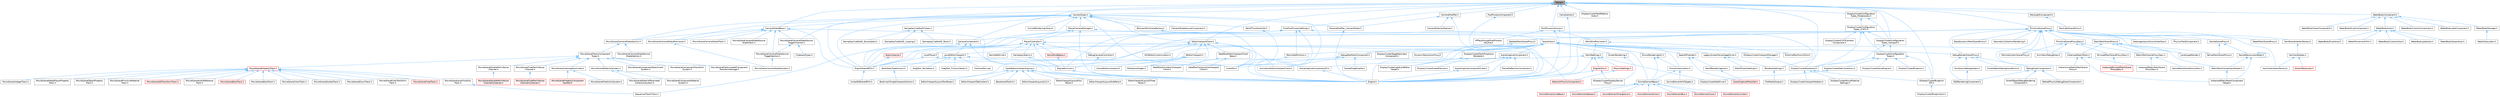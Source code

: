 digraph "Scene.h"
{
 // INTERACTIVE_SVG=YES
 // LATEX_PDF_SIZE
  bgcolor="transparent";
  edge [fontname=Helvetica,fontsize=10,labelfontname=Helvetica,labelfontsize=10];
  node [fontname=Helvetica,fontsize=10,shape=box,height=0.2,width=0.4];
  Node1 [id="Node000001",label="Scene.h",height=0.2,width=0.4,color="gray40", fillcolor="grey60", style="filled", fontcolor="black",tooltip=" "];
  Node1 -> Node2 [id="edge1_Node000001_Node000002",dir="back",color="steelblue1",style="solid",tooltip=" "];
  Node2 [id="Node000002",label="CameraActor.h",height=0.2,width=0.4,color="grey40", fillcolor="white", style="filled",URL="$d4/df4/CameraActor_8h.html",tooltip=" "];
  Node2 -> Node3 [id="edge2_Node000002_Node000003",dir="back",color="steelblue1",style="solid",tooltip=" "];
  Node3 [id="Node000003",label="Engine.h",height=0.2,width=0.4,color="grey40", fillcolor="white", style="filled",URL="$d1/d34/Public_2Engine_8h.html",tooltip=" "];
  Node1 -> Node4 [id="edge3_Node000001_Node000004",dir="back",color="steelblue1",style="solid",tooltip=" "];
  Node4 [id="Node000004",label="CameraComponent.h",height=0.2,width=0.4,color="grey40", fillcolor="white", style="filled",URL="$dc/d7b/CameraComponent_8h.html",tooltip=" "];
  Node4 -> Node5 [id="edge4_Node000004_Node000005",dir="back",color="steelblue1",style="solid",tooltip=" "];
  Node5 [id="Node000005",label="EngineMinimal.h",height=0.2,width=0.4,color="grey40", fillcolor="white", style="filled",URL="$d0/d2c/EngineMinimal_8h.html",tooltip=" "];
  Node5 -> Node3 [id="edge5_Node000005_Node000003",dir="back",color="steelblue1",style="solid",tooltip=" "];
  Node4 -> Node6 [id="edge6_Node000004_Node000006",dir="back",color="steelblue1",style="solid",tooltip=" "];
  Node6 [id="Node000006",label="LevelEditorViewport.h",height=0.2,width=0.4,color="grey40", fillcolor="white", style="filled",URL="$d4/ddf/LevelEditorViewport_8h.html",tooltip=" "];
  Node6 -> Node7 [id="edge7_Node000006_Node000007",dir="back",color="steelblue1",style="solid",tooltip=" "];
  Node7 [id="Node000007",label="BookMarkTypeActions.h",height=0.2,width=0.4,color="grey40", fillcolor="white", style="filled",URL="$d0/d2f/BookMarkTypeActions_8h.html",tooltip=" "];
  Node7 -> Node8 [id="edge8_Node000007_Node000008",dir="back",color="steelblue1",style="solid",tooltip=" "];
  Node8 [id="Node000008",label="BookmarkSingleViewportActions.h",height=0.2,width=0.4,color="grey40", fillcolor="white", style="filled",URL="$d3/dd5/BookmarkSingleViewportActions_8h.html",tooltip=" "];
  Node6 -> Node9 [id="edge9_Node000006_Node000009",dir="back",color="steelblue1",style="solid",tooltip=" "];
  Node9 [id="Node000009",label="DragTool_BoxSelect.h",height=0.2,width=0.4,color="grey40", fillcolor="white", style="filled",URL="$da/dbf/DragTool__BoxSelect_8h.html",tooltip=" "];
  Node6 -> Node10 [id="edge10_Node000006_Node000010",dir="back",color="steelblue1",style="solid",tooltip=" "];
  Node10 [id="Node000010",label="DragTool_FrustumSelect.h",height=0.2,width=0.4,color="grey40", fillcolor="white", style="filled",URL="$db/de7/DragTool__FrustumSelect_8h.html",tooltip=" "];
  Node6 -> Node11 [id="edge11_Node000006_Node000011",dir="back",color="steelblue1",style="solid",tooltip=" "];
  Node11 [id="Node000011",label="FractureTool.cpp",height=0.2,width=0.4,color="grey40", fillcolor="white", style="filled",URL="$dc/d9a/FractureTool_8cpp.html",tooltip=" "];
  Node6 -> Node12 [id="edge12_Node000006_Node000012",dir="back",color="steelblue1",style="solid",tooltip=" "];
  Node12 [id="Node000012",label="UnrealEd.h",height=0.2,width=0.4,color="grey40", fillcolor="white", style="filled",URL="$d2/d5f/UnrealEd_8h.html",tooltip=" "];
  Node4 -> Node13 [id="edge13_Node000004_Node000013",dir="back",color="steelblue1",style="solid",tooltip=" "];
  Node13 [id="Node000013",label="SequencerTrackFilters.h",height=0.2,width=0.4,color="grey40", fillcolor="white", style="filled",URL="$df/d72/SequencerTrackFilters_8h.html",tooltip=" "];
  Node1 -> Node14 [id="edge14_Node000001_Node000014",dir="back",color="steelblue1",style="solid",tooltip=" "];
  Node14 [id="Node000014",label="CameraModifier.h",height=0.2,width=0.4,color="grey40", fillcolor="white", style="filled",URL="$d3/d61/CameraModifier_8h.html",tooltip=" "];
  Node14 -> Node15 [id="edge15_Node000014_Node000015",dir="back",color="steelblue1",style="solid",tooltip=" "];
  Node15 [id="Node000015",label="CameraModifier_CameraShake.h",height=0.2,width=0.4,color="grey40", fillcolor="white", style="filled",URL="$d9/d3c/CameraModifier__CameraShake_8h.html",tooltip=" "];
  Node15 -> Node3 [id="edge16_Node000015_Node000003",dir="back",color="steelblue1",style="solid",tooltip=" "];
  Node14 -> Node16 [id="edge17_Node000014_Node000016",dir="back",color="steelblue1",style="solid",tooltip=" "];
  Node16 [id="Node000016",label="CameraModularFeature.h",height=0.2,width=0.4,color="grey40", fillcolor="white", style="filled",URL="$dc/d79/CameraModularFeature_8h.html",tooltip=" "];
  Node14 -> Node3 [id="edge18_Node000014_Node000003",dir="back",color="steelblue1",style="solid",tooltip=" "];
  Node1 -> Node17 [id="edge19_Node000001_Node000017",dir="back",color="steelblue1",style="solid",tooltip=" "];
  Node17 [id="Node000017",label="CameraShakeBase.h",height=0.2,width=0.4,color="grey40", fillcolor="white", style="filled",URL="$d5/d08/CameraShakeBase_8h.html",tooltip=" "];
  Node17 -> Node3 [id="edge20_Node000017_Node000003",dir="back",color="steelblue1",style="solid",tooltip=" "];
  Node17 -> Node18 [id="edge21_Node000017_Node000018",dir="back",color="steelblue1",style="solid",tooltip=" "];
  Node18 [id="Node000018",label="EngineSharedPCH.h",height=0.2,width=0.4,color="grey40", fillcolor="white", style="filled",URL="$dc/dbb/EngineSharedPCH_8h.html",tooltip=" "];
  Node18 -> Node19 [id="edge22_Node000018_Node000019",dir="back",color="steelblue1",style="solid",tooltip=" "];
  Node19 [id="Node000019",label="UnrealEdSharedPCH.h",height=0.2,width=0.4,color="grey40", fillcolor="white", style="filled",URL="$d1/de6/UnrealEdSharedPCH_8h.html",tooltip=" "];
  Node17 -> Node20 [id="edge23_Node000017_Node000020",dir="back",color="steelblue1",style="solid",tooltip=" "];
  Node20 [id="Node000020",label="MovieSceneCameraShakePreviewer.h",height=0.2,width=0.4,color="grey40", fillcolor="white", style="filled",URL="$d4/db6/MovieSceneCameraShakePreviewer_8h.html",tooltip=" "];
  Node20 -> Node21 [id="edge24_Node000020_Node000021",dir="back",color="steelblue1",style="solid",tooltip=" "];
  Node21 [id="Node000021",label="MovieSceneCameraShakeSystem.h",height=0.2,width=0.4,color="grey40", fillcolor="white", style="filled",URL="$d2/dcc/MovieSceneCameraShakeSystem_8h.html",tooltip=" "];
  Node17 -> Node22 [id="edge25_Node000017_Node000022",dir="back",color="steelblue1",style="solid",tooltip=" "];
  Node22 [id="Node000022",label="MovieSceneCameraShakeSection.h",height=0.2,width=0.4,color="grey40", fillcolor="white", style="filled",URL="$df/d10/MovieSceneCameraShakeSection_8h.html",tooltip=" "];
  Node22 -> Node23 [id="edge26_Node000022_Node000023",dir="back",color="steelblue1",style="solid",tooltip=" "];
  Node23 [id="Node000023",label="MovieSceneCameraShakeSource\lShakeSection.h",height=0.2,width=0.4,color="grey40", fillcolor="white", style="filled",URL="$d1/d24/MovieSceneCameraShakeSourceShakeSection_8h.html",tooltip=" "];
  Node22 -> Node24 [id="edge27_Node000022_Node000024",dir="back",color="steelblue1",style="solid",tooltip=" "];
  Node24 [id="Node000024",label="MovieSceneTracksComponent\lTypes.h",height=0.2,width=0.4,color="grey40", fillcolor="white", style="filled",URL="$d5/d6a/MovieSceneTracksComponentTypes_8h.html",tooltip=" "];
  Node24 -> Node25 [id="edge28_Node000024_Node000025",dir="back",color="steelblue1",style="solid",tooltip=" "];
  Node25 [id="Node000025",label="MovieSceneComponentAttachment\lSystem.h",height=0.2,width=0.4,color="grey40", fillcolor="white", style="filled",URL="$d9/db3/MovieSceneComponentAttachmentSystem_8h.html",tooltip=" "];
  Node24 -> Node26 [id="edge29_Node000024_Node000026",dir="back",color="steelblue1",style="solid",tooltip=" "];
  Node26 [id="Node000026",label="MovieSceneComponentTransform\lSystem.h",height=0.2,width=0.4,color="grey40", fillcolor="white", style="filled",URL="$d1/d3e/MovieSceneComponentTransformSystem_8h.html",tooltip=" "];
  Node24 -> Node27 [id="edge30_Node000024_Node000027",dir="back",color="steelblue1",style="solid",tooltip=" "];
  Node27 [id="Node000027",label="MovieSceneDoublePerlinNoise\lChannel.h",height=0.2,width=0.4,color="grey40", fillcolor="white", style="filled",URL="$d9/d50/MovieSceneDoublePerlinNoiseChannel_8h.html",tooltip=" "];
  Node27 -> Node28 [id="edge31_Node000027_Node000028",dir="back",color="steelblue1",style="solid",tooltip=" "];
  Node28 [id="Node000028",label="MovieSceneDoublePerlinNoise\lChannelContainer.h",height=0.2,width=0.4,color="red", fillcolor="#FFF0F0", style="filled",URL="$de/dae/MovieSceneDoublePerlinNoiseChannelContainer_8h.html",tooltip=" "];
  Node24 -> Node30 [id="edge32_Node000024_Node000030",dir="back",color="steelblue1",style="solid",tooltip=" "];
  Node30 [id="Node000030",label="MovieSceneFloatPerlinNoise\lChannel.h",height=0.2,width=0.4,color="grey40", fillcolor="white", style="filled",URL="$d2/d9d/MovieSceneFloatPerlinNoiseChannel_8h.html",tooltip=" "];
  Node30 -> Node31 [id="edge33_Node000030_Node000031",dir="back",color="steelblue1",style="solid",tooltip=" "];
  Node31 [id="Node000031",label="MovieSceneFloatPerlinNoise\lChannelContainer.h",height=0.2,width=0.4,color="red", fillcolor="#FFF0F0", style="filled",URL="$d6/dcb/MovieSceneFloatPerlinNoiseChannelContainer_8h.html",tooltip=" "];
  Node24 -> Node32 [id="edge34_Node000024_Node000032",dir="back",color="steelblue1",style="solid",tooltip=" "];
  Node32 [id="Node000032",label="MovieSceneInterrogationLinker.h",height=0.2,width=0.4,color="grey40", fillcolor="white", style="filled",URL="$d9/d6a/MovieSceneInterrogationLinker_8h.html",tooltip=" "];
  Node32 -> Node33 [id="edge35_Node000032_Node000033",dir="back",color="steelblue1",style="solid",tooltip=" "];
  Node33 [id="Node000033",label="MovieScenePredictionSystem.h",height=0.2,width=0.4,color="grey40", fillcolor="white", style="filled",URL="$dc/d7f/MovieScenePredictionSystem_8h.html",tooltip=" "];
  Node32 -> Node34 [id="edge36_Node000032_Node000034",dir="back",color="steelblue1",style="solid",tooltip=" "];
  Node34 [id="Node000034",label="MovieScenePropertyComponent\lHandler.h",height=0.2,width=0.4,color="red", fillcolor="#FFF0F0", style="filled",URL="$d1/d1c/MovieScenePropertyComponentHandler_8h.html",tooltip=" "];
  Node24 -> Node37 [id="edge37_Node000024_Node000037",dir="back",color="steelblue1",style="solid",tooltip=" "];
  Node37 [id="Node000037",label="MovieSceneMaterialSystem.h",height=0.2,width=0.4,color="grey40", fillcolor="white", style="filled",URL="$d2/d2f/MovieSceneMaterialSystem_8h.html",tooltip=" "];
  Node37 -> Node38 [id="edge38_Node000037_Node000038",dir="back",color="steelblue1",style="solid",tooltip=" "];
  Node38 [id="Node000038",label="MovieSceneComponentMaterial\lSystem.h",height=0.2,width=0.4,color="grey40", fillcolor="white", style="filled",URL="$d7/d7c/MovieSceneComponentMaterialSystem_8h.html",tooltip=" "];
  Node37 -> Node39 [id="edge39_Node000037_Node000039",dir="back",color="steelblue1",style="solid",tooltip=" "];
  Node39 [id="Node000039",label="MovieSceneMaterialParameter\lCollectionSystem.h",height=0.2,width=0.4,color="grey40", fillcolor="white", style="filled",URL="$d4/d18/MovieSceneMaterialParameterCollectionSystem_8h.html",tooltip=" "];
  Node24 -> Node40 [id="edge40_Node000024_Node000040",dir="back",color="steelblue1",style="solid",tooltip=" "];
  Node40 [id="Node000040",label="MovieScenePreAnimatedComponent\lTransformStorage.h",height=0.2,width=0.4,color="grey40", fillcolor="white", style="filled",URL="$d9/d84/MovieScenePreAnimatedComponentTransformStorage_8h.html",tooltip=" "];
  Node24 -> Node41 [id="edge41_Node000024_Node000041",dir="back",color="steelblue1",style="solid",tooltip=" "];
  Node41 [id="Node000041",label="MovieScenePropertyTrack.h",height=0.2,width=0.4,color="red", fillcolor="#FFF0F0", style="filled",URL="$da/d0c/MovieScenePropertyTrack_8h.html",tooltip=" "];
  Node41 -> Node42 [id="edge42_Node000041_Node000042",dir="back",color="steelblue1",style="solid",tooltip=" "];
  Node42 [id="Node000042",label="MovieScene3DTransformTrack.h",height=0.2,width=0.4,color="red", fillcolor="#FFF0F0", style="filled",URL="$d9/d06/MovieScene3DTransformTrack_8h.html",tooltip=" "];
  Node41 -> Node44 [id="edge43_Node000041_Node000044",dir="back",color="steelblue1",style="solid",tooltip=" "];
  Node44 [id="Node000044",label="MovieSceneActorReference\lTrack.h",height=0.2,width=0.4,color="grey40", fillcolor="white", style="filled",URL="$d9/d9b/MovieSceneActorReferenceTrack_8h.html",tooltip=" "];
  Node41 -> Node45 [id="edge44_Node000041_Node000045",dir="back",color="steelblue1",style="solid",tooltip=" "];
  Node45 [id="Node000045",label="MovieSceneBoolTrack.h",height=0.2,width=0.4,color="red", fillcolor="#FFF0F0", style="filled",URL="$d7/ddf/MovieSceneBoolTrack_8h.html",tooltip=" "];
  Node41 -> Node48 [id="edge45_Node000041_Node000048",dir="back",color="steelblue1",style="solid",tooltip=" "];
  Node48 [id="Node000048",label="MovieSceneByteTrack.h",height=0.2,width=0.4,color="grey40", fillcolor="white", style="filled",URL="$dc/d79/MovieSceneByteTrack_8h.html",tooltip=" "];
  Node41 -> Node49 [id="edge46_Node000041_Node000049",dir="back",color="steelblue1",style="solid",tooltip=" "];
  Node49 [id="Node000049",label="MovieSceneColorTrack.h",height=0.2,width=0.4,color="grey40", fillcolor="white", style="filled",URL="$d8/df9/MovieSceneColorTrack_8h.html",tooltip=" "];
  Node41 -> Node50 [id="edge47_Node000041_Node000050",dir="back",color="steelblue1",style="solid",tooltip=" "];
  Node50 [id="Node000050",label="MovieSceneDoubleTrack.h",height=0.2,width=0.4,color="grey40", fillcolor="white", style="filled",URL="$de/d31/MovieSceneDoubleTrack_8h.html",tooltip=" "];
  Node41 -> Node51 [id="edge48_Node000041_Node000051",dir="back",color="steelblue1",style="solid",tooltip=" "];
  Node51 [id="Node000051",label="MovieSceneEnumTrack.h",height=0.2,width=0.4,color="grey40", fillcolor="white", style="filled",URL="$d6/d95/MovieSceneEnumTrack_8h.html",tooltip=" "];
  Node41 -> Node52 [id="edge49_Node000041_Node000052",dir="back",color="steelblue1",style="solid",tooltip=" "];
  Node52 [id="Node000052",label="MovieSceneEulerTransform\lTrack.h",height=0.2,width=0.4,color="grey40", fillcolor="white", style="filled",URL="$d7/d3a/MovieSceneEulerTransformTrack_8h.html",tooltip=" "];
  Node41 -> Node53 [id="edge50_Node000041_Node000053",dir="back",color="steelblue1",style="solid",tooltip=" "];
  Node53 [id="Node000053",label="MovieSceneFloatTrack.h",height=0.2,width=0.4,color="red", fillcolor="#FFF0F0", style="filled",URL="$dc/d88/MovieSceneFloatTrack_8h.html",tooltip=" "];
  Node41 -> Node56 [id="edge51_Node000041_Node000056",dir="back",color="steelblue1",style="solid",tooltip=" "];
  Node56 [id="Node000056",label="MovieSceneIntegerTrack.h",height=0.2,width=0.4,color="grey40", fillcolor="white", style="filled",URL="$d9/d1a/MovieSceneIntegerTrack_8h.html",tooltip=" "];
  Node41 -> Node57 [id="edge52_Node000041_Node000057",dir="back",color="steelblue1",style="solid",tooltip=" "];
  Node57 [id="Node000057",label="MovieSceneLevelVisibility\lTrack.h",height=0.2,width=0.4,color="grey40", fillcolor="white", style="filled",URL="$d8/dae/MovieSceneLevelVisibilityTrack_8h.html",tooltip=" "];
  Node57 -> Node13 [id="edge53_Node000057_Node000013",dir="back",color="steelblue1",style="solid",tooltip=" "];
  Node41 -> Node58 [id="edge54_Node000041_Node000058",dir="back",color="steelblue1",style="solid",tooltip=" "];
  Node58 [id="Node000058",label="MovieSceneMediaPlayerProperty\lTrack.h",height=0.2,width=0.4,color="grey40", fillcolor="white", style="filled",URL="$d4/da1/MovieSceneMediaPlayerPropertyTrack_8h.html",tooltip=" "];
  Node41 -> Node59 [id="edge55_Node000041_Node000059",dir="back",color="steelblue1",style="solid",tooltip=" "];
  Node59 [id="Node000059",label="MovieSceneObjectProperty\lTrack.h",height=0.2,width=0.4,color="grey40", fillcolor="white", style="filled",URL="$dc/da9/MovieSceneObjectPropertyTrack_8h.html",tooltip=" "];
  Node41 -> Node60 [id="edge56_Node000041_Node000060",dir="back",color="steelblue1",style="solid",tooltip=" "];
  Node60 [id="Node000060",label="MovieScenePrimitiveMaterial\lTrack.h",height=0.2,width=0.4,color="grey40", fillcolor="white", style="filled",URL="$dc/dc4/MovieScenePrimitiveMaterialTrack_8h.html",tooltip=" "];
  Node17 -> Node67 [id="edge57_Node000017_Node000067",dir="back",color="steelblue1",style="solid",tooltip=" "];
  Node67 [id="Node000067",label="MovieSceneCameraShakeSource\lShakeTrack.h",height=0.2,width=0.4,color="grey40", fillcolor="white", style="filled",URL="$da/d54/MovieSceneCameraShakeSourceShakeTrack_8h.html",tooltip=" "];
  Node17 -> Node68 [id="edge58_Node000017_Node000068",dir="back",color="steelblue1",style="solid",tooltip=" "];
  Node68 [id="Node000068",label="MovieSceneCameraShakeSource\lTriggerChannel.h",height=0.2,width=0.4,color="grey40", fillcolor="white", style="filled",URL="$d2/d32/MovieSceneCameraShakeSourceTriggerChannel_8h.html",tooltip=" "];
  Node68 -> Node69 [id="edge59_Node000068_Node000069",dir="back",color="steelblue1",style="solid",tooltip=" "];
  Node69 [id="Node000069",label="ClipboardTypes.h",height=0.2,width=0.4,color="grey40", fillcolor="white", style="filled",URL="$d2/dc6/ClipboardTypes_8h.html",tooltip=" "];
  Node68 -> Node70 [id="edge60_Node000068_Node000070",dir="back",color="steelblue1",style="solid",tooltip=" "];
  Node70 [id="Node000070",label="MovieSceneCameraShakeSource\lTriggerSection.h",height=0.2,width=0.4,color="grey40", fillcolor="white", style="filled",URL="$d3/d5f/MovieSceneCameraShakeSourceTriggerSection_8h.html",tooltip=" "];
  Node70 -> Node21 [id="edge61_Node000070_Node000021",dir="back",color="steelblue1",style="solid",tooltip=" "];
  Node17 -> Node70 [id="edge62_Node000017_Node000070",dir="back",color="steelblue1",style="solid",tooltip=" "];
  Node17 -> Node71 [id="edge63_Node000017_Node000071",dir="back",color="steelblue1",style="solid",tooltip=" "];
  Node71 [id="Node000071",label="MovieSceneCameraShakeTrack.h",height=0.2,width=0.4,color="grey40", fillcolor="white", style="filled",URL="$d8/d91/MovieSceneCameraShakeTrack_8h.html",tooltip=" "];
  Node1 -> Node72 [id="edge64_Node000001_Node000072",dir="back",color="steelblue1",style="solid",tooltip=" "];
  Node72 [id="Node000072",label="CameraTypes.h",height=0.2,width=0.4,color="grey40", fillcolor="white", style="filled",URL="$d7/d63/CameraTypes_8h.html",tooltip=" "];
  Node72 -> Node4 [id="edge65_Node000072_Node000004",dir="back",color="steelblue1",style="solid",tooltip=" "];
  Node72 -> Node15 [id="edge66_Node000072_Node000015",dir="back",color="steelblue1",style="solid",tooltip=" "];
  Node72 -> Node17 [id="edge67_Node000072_Node000017",dir="back",color="steelblue1",style="solid",tooltip=" "];
  Node72 -> Node73 [id="edge68_Node000072_Node000073",dir="back",color="steelblue1",style="solid",tooltip=" "];
  Node73 [id="Node000073",label="CameraShakeSourceComponent.h",height=0.2,width=0.4,color="grey40", fillcolor="white", style="filled",URL="$d1/d5c/CameraShakeSourceComponent_8h.html",tooltip=" "];
  Node72 -> Node74 [id="edge69_Node000072_Node000074",dir="back",color="steelblue1",style="solid",tooltip=" "];
  Node74 [id="Node000074",label="EditorViewportClient.h",height=0.2,width=0.4,color="grey40", fillcolor="white", style="filled",URL="$d4/d41/EditorViewportClient_8h.html",tooltip=" "];
  Node74 -> Node75 [id="edge70_Node000074_Node000075",dir="back",color="steelblue1",style="solid",tooltip=" "];
  Node75 [id="Node000075",label="AnimationEditorViewportClient.h",height=0.2,width=0.4,color="grey40", fillcolor="white", style="filled",URL="$d1/d45/AnimationEditorViewportClient_8h.html",tooltip=" "];
  Node74 -> Node76 [id="edge71_Node000074_Node000076",dir="back",color="steelblue1",style="solid",tooltip=" "];
  Node76 [id="Node000076",label="DataflowEditorViewportClient\lBase.h",height=0.2,width=0.4,color="grey40", fillcolor="white", style="filled",URL="$d8/ddd/DataflowEditorViewportClientBase_8h.html",tooltip=" "];
  Node76 -> Node77 [id="edge72_Node000076_Node000077",dir="back",color="steelblue1",style="solid",tooltip=" "];
  Node77 [id="Node000077",label="DataflowConstructionViewport\lClient.h",height=0.2,width=0.4,color="grey40", fillcolor="white", style="filled",URL="$d5/da1/DataflowConstructionViewportClient_8h.html",tooltip=" "];
  Node76 -> Node78 [id="edge73_Node000076_Node000078",dir="back",color="steelblue1",style="solid",tooltip=" "];
  Node78 [id="Node000078",label="DataflowSimulationViewport\lClient.h",height=0.2,width=0.4,color="grey40", fillcolor="white", style="filled",URL="$da/d6a/DataflowSimulationViewportClient_8h.html",tooltip=" "];
  Node74 -> Node79 [id="edge74_Node000074_Node000079",dir="back",color="steelblue1",style="solid",tooltip=" "];
  Node79 [id="Node000079",label="ISCSEditorCustomization.h",height=0.2,width=0.4,color="grey40", fillcolor="white", style="filled",URL="$de/d19/ISCSEditorCustomization_8h.html",tooltip=" "];
  Node74 -> Node6 [id="edge75_Node000074_Node000006",dir="back",color="steelblue1",style="solid",tooltip=" "];
  Node74 -> Node80 [id="edge76_Node000074_Node000080",dir="back",color="steelblue1",style="solid",tooltip=" "];
  Node80 [id="Node000080",label="SEditorViewport.h",height=0.2,width=0.4,color="grey40", fillcolor="white", style="filled",URL="$dd/de0/SEditorViewport_8h.html",tooltip=" "];
  Node80 -> Node81 [id="edge77_Node000080_Node000081",dir="back",color="steelblue1",style="solid",tooltip=" "];
  Node81 [id="Node000081",label="AssetEditorViewportLayout.h",height=0.2,width=0.4,color="grey40", fillcolor="white", style="filled",URL="$df/d46/AssetEditorViewportLayout_8h.html",tooltip=" "];
  Node81 -> Node82 [id="edge78_Node000081_Node000082",dir="back",color="steelblue1",style="solid",tooltip=" "];
  Node82 [id="Node000082",label="BaseAssetToolkit.h",height=0.2,width=0.4,color="grey40", fillcolor="white", style="filled",URL="$d4/d85/BaseAssetToolkit_8h.html",tooltip=" "];
  Node81 -> Node83 [id="edge79_Node000081_Node000083",dir="back",color="steelblue1",style="solid",tooltip=" "];
  Node83 [id="Node000083",label="EditorViewportLayout2x2.h",height=0.2,width=0.4,color="grey40", fillcolor="white", style="filled",URL="$df/dbd/EditorViewportLayout2x2_8h.html",tooltip=" "];
  Node81 -> Node84 [id="edge80_Node000081_Node000084",dir="back",color="steelblue1",style="solid",tooltip=" "];
  Node84 [id="Node000084",label="EditorViewportLayoutFour\lPanes.h",height=0.2,width=0.4,color="grey40", fillcolor="white", style="filled",URL="$d4/d84/EditorViewportLayoutFourPanes_8h.html",tooltip=" "];
  Node81 -> Node85 [id="edge81_Node000081_Node000085",dir="back",color="steelblue1",style="solid",tooltip=" "];
  Node85 [id="Node000085",label="EditorViewportLayoutOnePane.h",height=0.2,width=0.4,color="grey40", fillcolor="white", style="filled",URL="$d2/da6/EditorViewportLayoutOnePane_8h.html",tooltip=" "];
  Node81 -> Node86 [id="edge82_Node000081_Node000086",dir="back",color="steelblue1",style="solid",tooltip=" "];
  Node86 [id="Node000086",label="EditorViewportLayoutThree\lPanes.h",height=0.2,width=0.4,color="grey40", fillcolor="white", style="filled",URL="$d2/d25/EditorViewportLayoutThreePanes_8h.html",tooltip=" "];
  Node81 -> Node87 [id="edge83_Node000081_Node000087",dir="back",color="steelblue1",style="solid",tooltip=" "];
  Node87 [id="Node000087",label="EditorViewportLayoutTwoPanes.h",height=0.2,width=0.4,color="grey40", fillcolor="white", style="filled",URL="$dc/d66/EditorViewportLayoutTwoPanes_8h.html",tooltip=" "];
  Node81 -> Node88 [id="edge84_Node000081_Node000088",dir="back",color="steelblue1",style="solid",tooltip=" "];
  Node88 [id="Node000088",label="EditorViewportTabContent.h",height=0.2,width=0.4,color="grey40", fillcolor="white", style="filled",URL="$d9/da4/EditorViewportTabContent_8h.html",tooltip=" "];
  Node80 -> Node89 [id="edge85_Node000080_Node000089",dir="back",color="steelblue1",style="solid",tooltip=" "];
  Node89 [id="Node000089",label="SAssetEditorViewport.h",height=0.2,width=0.4,color="grey40", fillcolor="white", style="filled",URL="$df/d5a/SAssetEditorViewport_8h.html",tooltip=" "];
  Node80 -> Node90 [id="edge86_Node000080_Node000090",dir="back",color="steelblue1",style="solid",tooltip=" "];
  Node90 [id="Node000090",label="SSkeletonWidget.h",height=0.2,width=0.4,color="grey40", fillcolor="white", style="filled",URL="$dd/da7/SSkeletonWidget_8h.html",tooltip=" "];
  Node74 -> Node90 [id="edge87_Node000074_Node000090",dir="back",color="steelblue1",style="solid",tooltip=" "];
  Node74 -> Node12 [id="edge88_Node000074_Node000012",dir="back",color="steelblue1",style="solid",tooltip=" "];
  Node74 -> Node19 [id="edge89_Node000074_Node000019",dir="back",color="steelblue1",style="solid",tooltip=" "];
  Node72 -> Node3 [id="edge90_Node000072_Node000003",dir="back",color="steelblue1",style="solid",tooltip=" "];
  Node72 -> Node18 [id="edge91_Node000072_Node000018",dir="back",color="steelblue1",style="solid",tooltip=" "];
  Node72 -> Node91 [id="edge92_Node000072_Node000091",dir="back",color="steelblue1",style="solid",tooltip=" "];
  Node91 [id="Node000091",label="GameplayCueNotifyTypes.h",height=0.2,width=0.4,color="grey40", fillcolor="white", style="filled",URL="$d7/d1f/GameplayCueNotifyTypes_8h.html",tooltip=" "];
  Node91 -> Node92 [id="edge93_Node000091_Node000092",dir="back",color="steelblue1",style="solid",tooltip=" "];
  Node92 [id="Node000092",label="GameplayCueNotify_Burst.h",height=0.2,width=0.4,color="grey40", fillcolor="white", style="filled",URL="$d6/d4a/GameplayCueNotify__Burst_8h.html",tooltip=" "];
  Node91 -> Node93 [id="edge94_Node000091_Node000093",dir="back",color="steelblue1",style="solid",tooltip=" "];
  Node93 [id="Node000093",label="GameplayCueNotify_BurstLatent.h",height=0.2,width=0.4,color="grey40", fillcolor="white", style="filled",URL="$df/db0/GameplayCueNotify__BurstLatent_8h.html",tooltip=" "];
  Node91 -> Node94 [id="edge95_Node000091_Node000094",dir="back",color="steelblue1",style="solid",tooltip=" "];
  Node94 [id="Node000094",label="GameplayCueNotify_Looping.h",height=0.2,width=0.4,color="grey40", fillcolor="white", style="filled",URL="$d5/db4/GameplayCueNotify__Looping_8h.html",tooltip=" "];
  Node72 -> Node95 [id="edge96_Node000072_Node000095",dir="back",color="steelblue1",style="solid",tooltip=" "];
  Node95 [id="Node000095",label="KismetRenderingLibrary.h",height=0.2,width=0.4,color="grey40", fillcolor="white", style="filled",URL="$dc/d9a/KismetRenderingLibrary_8h.html",tooltip=" "];
  Node72 -> Node20 [id="edge97_Node000072_Node000020",dir="back",color="steelblue1",style="solid",tooltip=" "];
  Node72 -> Node22 [id="edge98_Node000072_Node000022",dir="back",color="steelblue1",style="solid",tooltip=" "];
  Node72 -> Node68 [id="edge99_Node000072_Node000068",dir="back",color="steelblue1",style="solid",tooltip=" "];
  Node72 -> Node96 [id="edge100_Node000072_Node000096",dir="back",color="steelblue1",style="solid",tooltip=" "];
  Node96 [id="Node000096",label="PlayerCameraManager.h",height=0.2,width=0.4,color="grey40", fillcolor="white", style="filled",URL="$d6/da6/PlayerCameraManager_8h.html",tooltip=" "];
  Node96 -> Node97 [id="edge101_Node000096_Node000097",dir="back",color="steelblue1",style="solid",tooltip=" "];
  Node97 [id="Node000097",label="DisplayClusterRootActor.h",height=0.2,width=0.4,color="grey40", fillcolor="white", style="filled",URL="$d0/d41/DisplayClusterRootActor_8h.html",tooltip=" "];
  Node97 -> Node98 [id="edge102_Node000097_Node000098",dir="back",color="steelblue1",style="solid",tooltip=" "];
  Node98 [id="Node000098",label="DisplayClusterMoviePipeline\lSettings.h",height=0.2,width=0.4,color="grey40", fillcolor="white", style="filled",URL="$d7/d56/DisplayClusterMoviePipelineSettings_8h.html",tooltip=" "];
  Node97 -> Node99 [id="edge103_Node000097_Node000099",dir="back",color="steelblue1",style="solid",tooltip=" "];
  Node99 [id="Node000099",label="DisplayClusterViewportHelpers.h",height=0.2,width=0.4,color="grey40", fillcolor="white", style="filled",URL="$d6/d8b/DisplayClusterViewportHelpers_8h.html",tooltip=" "];
  Node97 -> Node100 [id="edge104_Node000097_Node000100",dir="back",color="steelblue1",style="solid",tooltip=" "];
  Node100 [id="Node000100",label="IDisplayClusterBlueprint\lAPI.h",height=0.2,width=0.4,color="grey40", fillcolor="white", style="filled",URL="$d6/dd6/IDisplayClusterBlueprintAPI_8h.html",tooltip=" "];
  Node100 -> Node101 [id="edge105_Node000100_Node000101",dir="back",color="steelblue1",style="solid",tooltip=" "];
  Node101 [id="Node000101",label="DisplayClusterBlueprintLib.h",height=0.2,width=0.4,color="grey40", fillcolor="white", style="filled",URL="$d9/d13/DisplayClusterBlueprintLib_8h.html",tooltip=" "];
  Node96 -> Node3 [id="edge106_Node000096_Node000003",dir="back",color="steelblue1",style="solid",tooltip=" "];
  Node96 -> Node18 [id="edge107_Node000096_Node000018",dir="back",color="steelblue1",style="solid",tooltip=" "];
  Node96 -> Node102 [id="edge108_Node000096_Node000102",dir="back",color="steelblue1",style="solid",tooltip=" "];
  Node102 [id="Node000102",label="PlayerController.h",height=0.2,width=0.4,color="grey40", fillcolor="white", style="filled",URL="$db/db4/PlayerController_8h.html",tooltip=" "];
  Node102 -> Node103 [id="edge109_Node000102_Node000103",dir="back",color="steelblue1",style="solid",tooltip=" "];
  Node103 [id="Node000103",label="BodyInstance.h",height=0.2,width=0.4,color="red", fillcolor="#FFF0F0", style="filled",URL="$d3/d42/BodyInstance_8h.html",tooltip=" "];
  Node103 -> Node18 [id="edge110_Node000103_Node000018",dir="back",color="steelblue1",style="solid",tooltip=" "];
  Node102 -> Node513 [id="edge111_Node000102_Node000513",dir="back",color="steelblue1",style="solid",tooltip=" "];
  Node513 [id="Node000513",label="DebugCameraController.h",height=0.2,width=0.4,color="grey40", fillcolor="white", style="filled",URL="$d1/d9e/DebugCameraController_8h.html",tooltip=" "];
  Node513 -> Node3 [id="edge112_Node000513_Node000003",dir="back",color="steelblue1",style="solid",tooltip=" "];
  Node102 -> Node514 [id="edge113_Node000102_Node000514",dir="back",color="steelblue1",style="solid",tooltip=" "];
  Node514 [id="Node000514",label="DemoNetDriver.h",height=0.2,width=0.4,color="grey40", fillcolor="white", style="filled",URL="$df/df9/DemoNetDriver_8h.html",tooltip=" "];
  Node102 -> Node5 [id="edge114_Node000102_Node000005",dir="back",color="steelblue1",style="solid",tooltip=" "];
  Node102 -> Node18 [id="edge115_Node000102_Node000018",dir="back",color="steelblue1",style="solid",tooltip=" "];
  Node102 -> Node515 [id="edge116_Node000102_Node000515",dir="back",color="steelblue1",style="solid",tooltip=" "];
  Node515 [id="Node000515",label="GameModeBase.h",height=0.2,width=0.4,color="red", fillcolor="#FFF0F0", style="filled",URL="$d2/d5b/GameModeBase_8h.html",tooltip=" "];
  Node515 -> Node5 [id="edge117_Node000515_Node000005",dir="back",color="steelblue1",style="solid",tooltip=" "];
  Node102 -> Node521 [id="edge118_Node000102_Node000521",dir="back",color="steelblue1",style="solid",tooltip=" "];
  Node521 [id="Node000521",label="GameplayStatics.h",height=0.2,width=0.4,color="grey40", fillcolor="white", style="filled",URL="$d9/dc8/GameplayStatics_8h.html",tooltip=" "];
  Node521 -> Node5 [id="edge119_Node000521_Node000005",dir="back",color="steelblue1",style="solid",tooltip=" "];
  Node102 -> Node522 [id="edge120_Node000102_Node000522",dir="back",color="steelblue1",style="solid",tooltip=" "];
  Node522 [id="Node000522",label="LocalPlayer.h",height=0.2,width=0.4,color="grey40", fillcolor="white", style="filled",URL="$d9/d4a/LocalPlayer_8h.html",tooltip=" "];
  Node522 -> Node3 [id="edge121_Node000522_Node000003",dir="back",color="steelblue1",style="solid",tooltip=" "];
  Node522 -> Node18 [id="edge122_Node000522_Node000018",dir="back",color="steelblue1",style="solid",tooltip=" "];
  Node102 -> Node523 [id="edge123_Node000102_Node000523",dir="back",color="steelblue1",style="solid",tooltip=" "];
  Node523 [id="Node000523",label="NetworkPhysicsComponent.h",height=0.2,width=0.4,color="red", fillcolor="#FFF0F0", style="filled",URL="$d5/dcb/NetworkPhysicsComponent_8h.html",tooltip=" "];
  Node72 -> Node532 [id="edge124_Node000072_Node000532",dir="back",color="steelblue1",style="solid",tooltip=" "];
  Node532 [id="Node000532",label="ReimportFbxSceneFactory.h",height=0.2,width=0.4,color="grey40", fillcolor="white", style="filled",URL="$dc/d5f/ReimportFbxSceneFactory_8h.html",tooltip=" "];
  Node532 -> Node12 [id="edge125_Node000532_Node000012",dir="back",color="steelblue1",style="solid",tooltip=" "];
  Node72 -> Node533 [id="edge126_Node000072_Node000533",dir="back",color="steelblue1",style="solid",tooltip=" "];
  Node533 [id="Node000533",label="SceneCaptureComponent2D.h",height=0.2,width=0.4,color="grey40", fillcolor="white", style="filled",URL="$d1/dc3/SceneCaptureComponent2D_8h.html",tooltip=" "];
  Node533 -> Node3 [id="edge127_Node000533_Node000003",dir="back",color="steelblue1",style="solid",tooltip=" "];
  Node72 -> Node534 [id="edge128_Node000072_Node000534",dir="back",color="steelblue1",style="solid",tooltip=" "];
  Node534 [id="Node000534",label="WorldThumbnailInfo.h",height=0.2,width=0.4,color="grey40", fillcolor="white", style="filled",URL="$dd/dd5/WorldThumbnailInfo_8h.html",tooltip=" "];
  Node534 -> Node12 [id="edge129_Node000534_Node000012",dir="back",color="steelblue1",style="solid",tooltip=" "];
  Node1 -> Node535 [id="edge130_Node000001_Node000535",dir="back",color="steelblue1",style="solid",tooltip=" "];
  Node535 [id="Node000535",label="DisplayClusterConfiguration\lTypes_Postprocess.h",height=0.2,width=0.4,color="grey40", fillcolor="white", style="filled",URL="$da/d4c/DisplayClusterConfigurationTypes__Postprocess_8h.html",tooltip=" "];
  Node535 -> Node536 [id="edge131_Node000535_Node000536",dir="back",color="steelblue1",style="solid",tooltip=" "];
  Node536 [id="Node000536",label="DisplayClusterConfiguration\lTypes_ICVFX.h",height=0.2,width=0.4,color="grey40", fillcolor="white", style="filled",URL="$d3/dc4/DisplayClusterConfigurationTypes__ICVFX_8h.html",tooltip=" "];
  Node536 -> Node537 [id="edge132_Node000536_Node000537",dir="back",color="steelblue1",style="solid",tooltip=" "];
  Node537 [id="Node000537",label="DisplayClusterConfiguration\lTypes.h",height=0.2,width=0.4,color="grey40", fillcolor="white", style="filled",URL="$d5/dc6/DisplayClusterConfigurationTypes_8h.html",tooltip=" "];
  Node537 -> Node538 [id="edge133_Node000537_Node000538",dir="back",color="steelblue1",style="solid",tooltip=" "];
  Node538 [id="Node000538",label="DisplayClusterBlueprint.h",height=0.2,width=0.4,color="grey40", fillcolor="white", style="filled",URL="$d0/d44/DisplayClusterBlueprint_8h.html",tooltip=" "];
  Node537 -> Node539 [id="edge134_Node000537_Node000539",dir="back",color="steelblue1",style="solid",tooltip=" "];
  Node539 [id="Node000539",label="DisplayClusterGameEngine.h",height=0.2,width=0.4,color="grey40", fillcolor="white", style="filled",URL="$da/d8f/DisplayClusterGameEngine_8h.html",tooltip=" "];
  Node537 -> Node540 [id="edge135_Node000537_Node000540",dir="back",color="steelblue1",style="solid",tooltip=" "];
  Node540 [id="Node000540",label="DisplayClusterNetConnection.h",height=0.2,width=0.4,color="grey40", fillcolor="white", style="filled",URL="$d0/df0/DisplayClusterNetConnection_8h.html",tooltip=" "];
  Node540 -> Node541 [id="edge136_Node000540_Node000541",dir="back",color="steelblue1",style="solid",tooltip=" "];
  Node541 [id="Node000541",label="DisplayClusterNetDriver.h",height=0.2,width=0.4,color="grey40", fillcolor="white", style="filled",URL="$db/de1/DisplayClusterNetDriver_8h.html",tooltip=" "];
  Node537 -> Node97 [id="edge137_Node000537_Node000097",dir="back",color="steelblue1",style="solid",tooltip=" "];
  Node537 -> Node100 [id="edge138_Node000537_Node000100",dir="back",color="steelblue1",style="solid",tooltip=" "];
  Node536 -> Node542 [id="edge139_Node000536_Node000542",dir="back",color="steelblue1",style="solid",tooltip=" "];
  Node542 [id="Node000542",label="DisplayClusterConfiguration\lTypes_Viewport.h",height=0.2,width=0.4,color="grey40", fillcolor="white", style="filled",URL="$d1/d6b/DisplayClusterConfigurationTypes__Viewport_8h.html",tooltip=" "];
  Node542 -> Node537 [id="edge140_Node000542_Node000537",dir="back",color="steelblue1",style="solid",tooltip=" "];
  Node542 -> Node97 [id="edge141_Node000542_Node000097",dir="back",color="steelblue1",style="solid",tooltip=" "];
  Node536 -> Node543 [id="edge142_Node000536_Node000543",dir="back",color="steelblue1",style="solid",tooltip=" "];
  Node543 [id="Node000543",label="DisplayClusterICVFXCamera\lComponent.h",height=0.2,width=0.4,color="grey40", fillcolor="white", style="filled",URL="$d9/de0/DisplayClusterICVFXCameraComponent_8h.html",tooltip=" "];
  Node536 -> Node97 [id="edge143_Node000536_Node000097",dir="back",color="steelblue1",style="solid",tooltip=" "];
  Node535 -> Node542 [id="edge144_Node000535_Node000542",dir="back",color="steelblue1",style="solid",tooltip=" "];
  Node1 -> Node542 [id="edge145_Node000001_Node000542",dir="back",color="steelblue1",style="solid",tooltip=" "];
  Node1 -> Node544 [id="edge146_Node000001_Node000544",dir="back",color="steelblue1",style="solid",tooltip=" "];
  Node544 [id="Node000544",label="DisplayClusterTestPatterns\lActor.h",height=0.2,width=0.4,color="grey40", fillcolor="white", style="filled",URL="$d0/dac/DisplayClusterTestPatternsActor_8h.html",tooltip=" "];
  Node1 -> Node74 [id="edge147_Node000001_Node000074",dir="back",color="steelblue1",style="solid",tooltip=" "];
  Node1 -> Node18 [id="edge148_Node000001_Node000018",dir="back",color="steelblue1",style="solid",tooltip=" "];
  Node1 -> Node545 [id="edge149_Node000001_Node000545",dir="back",color="steelblue1",style="solid",tooltip=" "];
  Node545 [id="Node000545",label="FinalPostProcessSettings.h",height=0.2,width=0.4,color="grey40", fillcolor="white", style="filled",URL="$db/dd1/FinalPostProcessSettings_8h.html",tooltip=" "];
  Node545 -> Node513 [id="edge150_Node000545_Node000513",dir="back",color="steelblue1",style="solid",tooltip=" "];
  Node545 -> Node3 [id="edge151_Node000545_Node000003",dir="back",color="steelblue1",style="solid",tooltip=" "];
  Node545 -> Node5 [id="edge152_Node000545_Node000005",dir="back",color="steelblue1",style="solid",tooltip=" "];
  Node545 -> Node18 [id="edge153_Node000545_Node000018",dir="back",color="steelblue1",style="solid",tooltip=" "];
  Node545 -> Node546 [id="edge154_Node000545_Node000546",dir="back",color="steelblue1",style="solid",tooltip=" "];
  Node546 [id="Node000546",label="ParticleDefinitions.h",height=0.2,width=0.4,color="grey40", fillcolor="white", style="filled",URL="$db/dde/ParticleDefinitions_8h.html",tooltip=" "];
  Node546 -> Node12 [id="edge155_Node000546_Node000012",dir="back",color="steelblue1",style="solid",tooltip=" "];
  Node545 -> Node547 [id="edge156_Node000545_Node000547",dir="back",color="steelblue1",style="solid",tooltip=" "];
  Node547 [id="Node000547",label="SceneView.h",height=0.2,width=0.4,color="grey40", fillcolor="white", style="filled",URL="$d0/d2a/SceneView_8h.html",tooltip=" "];
  Node547 -> Node548 [id="edge157_Node000547_Node000548",dir="back",color="steelblue1",style="solid",tooltip=" "];
  Node548 [id="Node000548",label="DebugRenderSceneProxy.h",height=0.2,width=0.4,color="grey40", fillcolor="white", style="filled",URL="$dc/db2/DebugRenderSceneProxy_8h.html",tooltip=" "];
  Node548 -> Node226 [id="edge158_Node000548_Node000226",dir="back",color="steelblue1",style="solid",tooltip=" "];
  Node226 [id="Node000226",label="DebugDrawComponent.h",height=0.2,width=0.4,color="grey40", fillcolor="white", style="filled",URL="$d9/dae/DebugDrawComponent_8h.html",tooltip=" "];
  Node226 -> Node227 [id="edge159_Node000226_Node000227",dir="back",color="steelblue1",style="solid",tooltip=" "];
  Node227 [id="Node000227",label="EQSRenderingComponent.h",height=0.2,width=0.4,color="grey40", fillcolor="white", style="filled",URL="$df/d63/EQSRenderingComponent_8h.html",tooltip=" "];
  Node226 -> Node228 [id="edge160_Node000226_Node000228",dir="back",color="steelblue1",style="solid",tooltip=" "];
  Node228 [id="Node000228",label="PathedPhysicsDebugDrawComponent.h",height=0.2,width=0.4,color="grey40", fillcolor="white", style="filled",URL="$d9/dd8/PathedPhysicsDebugDrawComponent_8h.html",tooltip=" "];
  Node226 -> Node229 [id="edge161_Node000226_Node000229",dir="back",color="steelblue1",style="solid",tooltip=" "];
  Node229 [id="Node000229",label="SmartObjectDebugRendering\lComponent.h",height=0.2,width=0.4,color="grey40", fillcolor="white", style="filled",URL="$d2/db9/SmartObjectDebugRenderingComponent_8h.html",tooltip=" "];
  Node548 -> Node227 [id="edge162_Node000548_Node000227",dir="back",color="steelblue1",style="solid",tooltip=" "];
  Node548 -> Node549 [id="edge163_Node000548_Node000549",dir="back",color="steelblue1",style="solid",tooltip=" "];
  Node549 [id="Node000549",label="EnvQueryDebugHelpers.h",height=0.2,width=0.4,color="grey40", fillcolor="white", style="filled",URL="$de/dda/EnvQueryDebugHelpers_8h.html",tooltip=" "];
  Node549 -> Node227 [id="edge164_Node000549_Node000227",dir="back",color="steelblue1",style="solid",tooltip=" "];
  Node548 -> Node550 [id="edge165_Node000548_Node000550",dir="back",color="steelblue1",style="solid",tooltip=" "];
  Node550 [id="Node000550",label="SmartObjectDebugSceneProxy.h",height=0.2,width=0.4,color="grey40", fillcolor="white", style="filled",URL="$dd/df5/SmartObjectDebugSceneProxy_8h.html",tooltip=" "];
  Node547 -> Node551 [id="edge166_Node000547_Node000551",dir="back",color="steelblue1",style="solid",tooltip=" "];
  Node551 [id="Node000551",label="DisplayClusterLightCardEditor\lHelper.h",height=0.2,width=0.4,color="grey40", fillcolor="white", style="filled",URL="$d5/d0b/DisplayClusterLightCardEditorHelper_8h.html",tooltip=" "];
  Node547 -> Node552 [id="edge167_Node000547_Node000552",dir="back",color="steelblue1",style="solid",tooltip=" "];
  Node552 [id="Node000552",label="DisplayClusterMeshProjection\lRenderer.h",height=0.2,width=0.4,color="grey40", fillcolor="white", style="filled",URL="$d5/d85/DisplayClusterMeshProjectionRenderer_8h.html",tooltip=" "];
  Node552 -> Node551 [id="edge168_Node000552_Node000551",dir="back",color="steelblue1",style="solid",tooltip=" "];
  Node552 -> Node553 [id="edge169_Node000552_Node000553",dir="back",color="steelblue1",style="solid",tooltip=" "];
  Node553 [id="Node000553",label="IDisplayClusterScenePreview.h",height=0.2,width=0.4,color="grey40", fillcolor="white", style="filled",URL="$dc/dce/IDisplayClusterScenePreview_8h.html",tooltip=" "];
  Node547 -> Node554 [id="edge170_Node000547_Node000554",dir="back",color="steelblue1",style="solid",tooltip=" "];
  Node554 [id="Node000554",label="DisplayClusterStageGeometry\lComponent.h",height=0.2,width=0.4,color="grey40", fillcolor="white", style="filled",URL="$d2/df3/DisplayClusterStageGeometryComponent_8h.html",tooltip=" "];
  Node547 -> Node555 [id="edge171_Node000547_Node000555",dir="back",color="steelblue1",style="solid",tooltip=" "];
  Node555 [id="Node000555",label="DynamicResolutionProxy.h",height=0.2,width=0.4,color="grey40", fillcolor="white", style="filled",URL="$de/d4c/DynamicResolutionProxy_8h.html",tooltip=" "];
  Node547 -> Node3 [id="edge172_Node000547_Node000003",dir="back",color="steelblue1",style="solid",tooltip=" "];
  Node547 -> Node5 [id="edge173_Node000547_Node000005",dir="back",color="steelblue1",style="solid",tooltip=" "];
  Node547 -> Node18 [id="edge174_Node000547_Node000018",dir="back",color="steelblue1",style="solid",tooltip=" "];
  Node547 -> Node262 [id="edge175_Node000547_Node000262",dir="back",color="steelblue1",style="solid",tooltip=" "];
  Node262 [id="Node000262",label="GizmoElementBase.h",height=0.2,width=0.4,color="grey40", fillcolor="white", style="filled",URL="$d5/d19/GizmoElementBase_8h.html",tooltip=" "];
  Node262 -> Node263 [id="edge176_Node000262_Node000263",dir="back",color="steelblue1",style="solid",tooltip=" "];
  Node263 [id="Node000263",label="GizmoElementArrow.h",height=0.2,width=0.4,color="red", fillcolor="#FFF0F0", style="filled",URL="$df/d5b/GizmoElementArrow_8h.html",tooltip=" "];
  Node262 -> Node265 [id="edge177_Node000262_Node000265",dir="back",color="steelblue1",style="solid",tooltip=" "];
  Node265 [id="Node000265",label="GizmoElementBox.h",height=0.2,width=0.4,color="red", fillcolor="#FFF0F0", style="filled",URL="$d6/d7f/GizmoElementBox_8h.html",tooltip=" "];
  Node262 -> Node266 [id="edge178_Node000262_Node000266",dir="back",color="steelblue1",style="solid",tooltip=" "];
  Node266 [id="Node000266",label="GizmoElementCone.h",height=0.2,width=0.4,color="red", fillcolor="#FFF0F0", style="filled",URL="$dc/dca/GizmoElementCone_8h.html",tooltip=" "];
  Node262 -> Node267 [id="edge179_Node000262_Node000267",dir="back",color="steelblue1",style="solid",tooltip=" "];
  Node267 [id="Node000267",label="GizmoElementCylinder.h",height=0.2,width=0.4,color="red", fillcolor="#FFF0F0", style="filled",URL="$da/dff/GizmoElementCylinder_8h.html",tooltip=" "];
  Node262 -> Node268 [id="edge180_Node000262_Node000268",dir="back",color="steelblue1",style="solid",tooltip=" "];
  Node268 [id="Node000268",label="GizmoElementLineBase.h",height=0.2,width=0.4,color="red", fillcolor="#FFF0F0", style="filled",URL="$d4/d1b/GizmoElementLineBase_8h.html",tooltip=" "];
  Node262 -> Node276 [id="edge181_Node000262_Node000276",dir="back",color="steelblue1",style="solid",tooltip=" "];
  Node276 [id="Node000276",label="GizmoElementSphere.h",height=0.2,width=0.4,color="red", fillcolor="#FFF0F0", style="filled",URL="$df/d53/GizmoElementSphere_8h.html",tooltip=" "];
  Node262 -> Node277 [id="edge182_Node000262_Node000277",dir="back",color="steelblue1",style="solid",tooltip=" "];
  Node277 [id="Node000277",label="GizmoElementTriangleList.h",height=0.2,width=0.4,color="red", fillcolor="#FFF0F0", style="filled",URL="$dc/dc3/GizmoElementTriangleList_8h.html",tooltip=" "];
  Node547 -> Node261 [id="edge183_Node000547_Node000261",dir="back",color="steelblue1",style="solid",tooltip=" "];
  Node261 [id="Node000261",label="GizmoRenderingUtil.h",height=0.2,width=0.4,color="grey40", fillcolor="white", style="filled",URL="$d0/d40/GizmoRenderingUtil_8h.html",tooltip=" "];
  Node261 -> Node262 [id="edge184_Node000261_Node000262",dir="back",color="steelblue1",style="solid",tooltip=" "];
  Node261 -> Node278 [id="edge185_Node000261_Node000278",dir="back",color="steelblue1",style="solid",tooltip=" "];
  Node278 [id="Node000278",label="GizmoViewContext.h",height=0.2,width=0.4,color="grey40", fillcolor="white", style="filled",URL="$dd/d1a/GizmoViewContext_8h.html",tooltip=" "];
  Node278 -> Node262 [id="edge186_Node000278_Node000262",dir="back",color="steelblue1",style="solid",tooltip=" "];
  Node278 -> Node279 [id="edge187_Node000278_Node000279",dir="back",color="steelblue1",style="solid",tooltip=" "];
  Node279 [id="Node000279",label="GizmoElementHitTargets.h",height=0.2,width=0.4,color="grey40", fillcolor="white", style="filled",URL="$da/d23/GizmoElementHitTargets_8h.html",tooltip=" "];
  Node547 -> Node278 [id="edge188_Node000547_Node000278",dir="back",color="steelblue1",style="solid",tooltip=" "];
  Node547 -> Node556 [id="edge189_Node000547_Node000556",dir="back",color="steelblue1",style="solid",tooltip=" "];
  Node556 [id="Node000556",label="IDisplayClusterViewportManager.h",height=0.2,width=0.4,color="grey40", fillcolor="white", style="filled",URL="$db/da9/IDisplayClusterViewportManager_8h.html",tooltip=" "];
  Node556 -> Node97 [id="edge190_Node000556_Node000097",dir="back",color="steelblue1",style="solid",tooltip=" "];
  Node547 -> Node417 [id="edge191_Node000547_Node000417",dir="back",color="steelblue1",style="solid",tooltip=" "];
  Node417 [id="Node000417",label="InstancedStaticMesh.h",height=0.2,width=0.4,color="grey40", fillcolor="white", style="filled",URL="$dd/d89/InstancedStaticMesh_8h.html",tooltip=" "];
  Node417 -> Node415 [id="edge192_Node000417_Node000415",dir="back",color="steelblue1",style="solid",tooltip=" "];
  Node415 [id="Node000415",label="HierarchicalStaticMeshScene\lProxy.h",height=0.2,width=0.4,color="grey40", fillcolor="white", style="filled",URL="$d3/d4d/HierarchicalStaticMeshSceneProxy_8h.html",tooltip=" "];
  Node417 -> Node418 [id="edge193_Node000417_Node000418",dir="back",color="steelblue1",style="solid",tooltip=" "];
  Node418 [id="Node000418",label="InstancedStaticMeshComponent\lHelper.h",height=0.2,width=0.4,color="grey40", fillcolor="white", style="filled",URL="$dc/dc7/InstancedStaticMeshComponentHelper_8h.html",tooltip=" "];
  Node417 -> Node419 [id="edge194_Node000417_Node000419",dir="back",color="steelblue1",style="solid",tooltip=" "];
  Node419 [id="Node000419",label="InstancedStaticMeshScene\lProxyDesc.h",height=0.2,width=0.4,color="grey40", fillcolor="white", style="filled",URL="$db/dcf/InstancedStaticMeshSceneProxyDesc_8h.html",tooltip=" "];
  Node547 -> Node557 [id="edge195_Node000547_Node000557",dir="back",color="steelblue1",style="solid",tooltip=" "];
  Node557 [id="Node000557",label="LegacyScreenPercentageDriver.h",height=0.2,width=0.4,color="grey40", fillcolor="white", style="filled",URL="$d7/db3/LegacyScreenPercentageDriver_8h.html",tooltip=" "];
  Node557 -> Node558 [id="edge196_Node000557_Node000558",dir="back",color="steelblue1",style="solid",tooltip=" "];
  Node558 [id="Node000558",label="EditorProjectSettings.h",height=0.2,width=0.4,color="grey40", fillcolor="white", style="filled",URL="$d5/d1a/EditorProjectSettings_8h.html",tooltip=" "];
  Node557 -> Node559 [id="edge197_Node000557_Node000559",dir="back",color="steelblue1",style="solid",tooltip=" "];
  Node559 [id="Node000559",label="RendererSettings.h",height=0.2,width=0.4,color="grey40", fillcolor="white", style="filled",URL="$d4/db4/RendererSettings_8h.html",tooltip=" "];
  Node559 -> Node560 [id="edge198_Node000559_Node000560",dir="back",color="steelblue1",style="solid",tooltip=" "];
  Node560 [id="Node000560",label="FileMediaOutput.h",height=0.2,width=0.4,color="grey40", fillcolor="white", style="filled",URL="$d8/dfb/FileMediaOutput_8h.html",tooltip=" "];
  Node547 -> Node546 [id="edge199_Node000547_Node000546",dir="back",color="steelblue1",style="solid",tooltip=" "];
  Node547 -> Node561 [id="edge200_Node000547_Node000561",dir="back",color="steelblue1",style="solid",tooltip=" "];
  Node561 [id="Node000561",label="SceneCaptureComponent.h",height=0.2,width=0.4,color="grey40", fillcolor="white", style="filled",URL="$d2/d59/SceneCaptureComponent_8h.html",tooltip=" "];
  Node561 -> Node3 [id="edge201_Node000561_Node000003",dir="back",color="steelblue1",style="solid",tooltip=" "];
  Node561 -> Node562 [id="edge202_Node000561_Node000562",dir="back",color="steelblue1",style="solid",tooltip=" "];
  Node562 [id="Node000562",label="PlanarReflectionComponent.h",height=0.2,width=0.4,color="grey40", fillcolor="white", style="filled",URL="$db/d56/PlanarReflectionComponent_8h.html",tooltip=" "];
  Node561 -> Node533 [id="edge203_Node000561_Node000533",dir="back",color="steelblue1",style="solid",tooltip=" "];
  Node561 -> Node563 [id="edge204_Node000561_Node000563",dir="back",color="steelblue1",style="solid",tooltip=" "];
  Node563 [id="Node000563",label="SceneCaptureComponentCube.h",height=0.2,width=0.4,color="grey40", fillcolor="white", style="filled",URL="$db/d12/SceneCaptureComponentCube_8h.html",tooltip=" "];
  Node563 -> Node3 [id="edge205_Node000563_Node000003",dir="back",color="steelblue1",style="solid",tooltip=" "];
  Node547 -> Node564 [id="edge206_Node000547_Node000564",dir="back",color="steelblue1",style="solid",tooltip=" "];
  Node564 [id="Node000564",label="ScreenRendering.h",height=0.2,width=0.4,color="grey40", fillcolor="white", style="filled",URL="$d8/d7a/ScreenRendering_8h.html",tooltip=" "];
  Node564 -> Node565 [id="edge207_Node000564_Node000565",dir="back",color="steelblue1",style="solid",tooltip=" "];
  Node565 [id="Node000565",label="IDisplayClusterDisplayDevice\lProxy.h",height=0.2,width=0.4,color="grey40", fillcolor="white", style="filled",URL="$dd/d48/IDisplayClusterDisplayDeviceProxy_8h.html",tooltip=" "];
  Node547 -> Node566 [id="edge208_Node000547_Node000566",dir="back",color="steelblue1",style="solid",tooltip=" "];
  Node566 [id="Node000566",label="SpatialPhotoSet.h",height=0.2,width=0.4,color="grey40", fillcolor="white", style="filled",URL="$d4/de6/SpatialPhotoSet_8h.html",tooltip=" "];
  Node566 -> Node567 [id="edge209_Node000566_Node000567",dir="back",color="steelblue1",style="solid",tooltip=" "];
  Node567 [id="Node000567",label="SceneCapturePhotoSet.h",height=0.2,width=0.4,color="red", fillcolor="#FFF0F0", style="filled",URL="$da/d6b/SceneCapturePhotoSet_8h.html",tooltip=" "];
  Node566 -> Node569 [id="edge210_Node000566_Node000569",dir="back",color="steelblue1",style="solid",tooltip=" "];
  Node569 [id="Node000569",label="WorldRenderCapture.h",height=0.2,width=0.4,color="grey40", fillcolor="white", style="filled",URL="$d2/db2/WorldRenderCapture_8h.html",tooltip=" "];
  Node569 -> Node567 [id="edge211_Node000569_Node000567",dir="back",color="steelblue1",style="solid",tooltip=" "];
  Node1 -> Node100 [id="edge212_Node000001_Node000100",dir="back",color="steelblue1",style="solid",tooltip=" "];
  Node1 -> Node482 [id="edge213_Node000001_Node000482",dir="back",color="steelblue1",style="solid",tooltip=" "];
  Node482 [id="Node000482",label="PostProcessComponent.h",height=0.2,width=0.4,color="grey40", fillcolor="white", style="filled",URL="$d7/db2/PostProcessComponent_8h.html",tooltip=" "];
  Node482 -> Node3 [id="edge214_Node000482_Node000003",dir="back",color="steelblue1",style="solid",tooltip=" "];
  Node1 -> Node570 [id="edge215_Node000001_Node000570",dir="back",color="steelblue1",style="solid",tooltip=" "];
  Node570 [id="Node000570",label="PostProcessVolume.h",height=0.2,width=0.4,color="grey40", fillcolor="white", style="filled",URL="$d3/dd0/PostProcessVolume_8h.html",tooltip=" "];
  Node570 -> Node3 [id="edge216_Node000570_Node000003",dir="back",color="steelblue1",style="solid",tooltip=" "];
  Node570 -> Node571 [id="edge217_Node000570_Node000571",dir="back",color="steelblue1",style="solid",tooltip=" "];
  Node571 [id="Node000571",label="VPPassthroughPostProcess\lVolume.h",height=0.2,width=0.4,color="grey40", fillcolor="white", style="filled",URL="$d4/d66/VPPassthroughPostProcessVolume_8h.html",tooltip=" "];
  Node570 -> Node572 [id="edge218_Node000570_Node000572",dir="back",color="steelblue1",style="solid",tooltip=" "];
  Node572 [id="Node000572",label="WorldGridPreviewer.h",height=0.2,width=0.4,color="grey40", fillcolor="white", style="filled",URL="$d2/d7a/WorldGridPreviewer_8h.html",tooltip=" "];
  Node572 -> Node573 [id="edge219_Node000572_Node000573",dir="back",color="steelblue1",style="solid",tooltip=" "];
  Node573 [id="Node000573",label="RuntimePartitionLHGrid.h",height=0.2,width=0.4,color="grey40", fillcolor="white", style="filled",URL="$d7/d7d/RuntimePartitionLHGrid_8h.html",tooltip=" "];
  Node572 -> Node574 [id="edge220_Node000572_Node000574",dir="back",color="steelblue1",style="solid",tooltip=" "];
  Node574 [id="Node000574",label="WorldSettings.h",height=0.2,width=0.4,color="grey40", fillcolor="white", style="filled",URL="$dd/d74/WorldSettings_8h.html",tooltip=" "];
  Node574 -> Node541 [id="edge221_Node000574_Node000541",dir="back",color="steelblue1",style="solid",tooltip=" "];
  Node574 -> Node3 [id="edge222_Node000574_Node000003",dir="back",color="steelblue1",style="solid",tooltip=" "];
  Node574 -> Node18 [id="edge223_Node000574_Node000018",dir="back",color="steelblue1",style="solid",tooltip=" "];
  Node574 -> Node575 [id="edge224_Node000574_Node000575",dir="back",color="steelblue1",style="solid",tooltip=" "];
  Node575 [id="Node000575",label="EngineUtils.h",height=0.2,width=0.4,color="red", fillcolor="#FFF0F0", style="filled",URL="$d4/d61/EngineUtils_8h.html",tooltip=" "];
  Node575 -> Node3 [id="edge225_Node000575_Node000003",dir="back",color="steelblue1",style="solid",tooltip=" "];
  Node575 -> Node565 [id="edge226_Node000575_Node000565",dir="back",color="steelblue1",style="solid",tooltip=" "];
  Node574 -> Node581 [id="edge227_Node000574_Node000581",dir="back",color="steelblue1",style="solid",tooltip=" "];
  Node581 [id="Node000581",label="PhysicsSettings.h",height=0.2,width=0.4,color="red", fillcolor="#FFF0F0", style="filled",URL="$d7/db9/PhysicsSettings_8h.html",tooltip=" "];
  Node581 -> Node523 [id="edge228_Node000581_Node000523",dir="back",color="steelblue1",style="solid",tooltip=" "];
  Node1 -> Node583 [id="edge229_Node000001_Node000583",dir="back",color="steelblue1",style="solid",tooltip=" "];
  Node583 [id="Node000583",label="PrimitiveSceneProxy.h",height=0.2,width=0.4,color="grey40", fillcolor="white", style="filled",URL="$dc/d1e/PrimitiveSceneProxy_8h.html",tooltip=" "];
  Node583 -> Node473 [id="edge230_Node000583_Node000473",dir="back",color="steelblue1",style="solid",tooltip=" "];
  Node473 [id="Node000473",label="AnimNextDebugDraw.h",height=0.2,width=0.4,color="grey40", fillcolor="white", style="filled",URL="$dd/de1/AnimNextDebugDraw_8h.html",tooltip=" "];
  Node583 -> Node120 [id="edge231_Node000583_Node000120",dir="back",color="steelblue1",style="solid",tooltip=" "];
  Node120 [id="Node000120",label="BaseDynamicMeshSceneProxy.h",height=0.2,width=0.4,color="grey40", fillcolor="white", style="filled",URL="$d2/dee/BaseDynamicMeshSceneProxy_8h.html",tooltip=" "];
  Node583 -> Node548 [id="edge232_Node000583_Node000548",dir="back",color="steelblue1",style="solid",tooltip=" "];
  Node583 -> Node3 [id="edge233_Node000583_Node000003",dir="back",color="steelblue1",style="solid",tooltip=" "];
  Node583 -> Node5 [id="edge234_Node000583_Node000005",dir="back",color="steelblue1",style="solid",tooltip=" "];
  Node583 -> Node18 [id="edge235_Node000583_Node000018",dir="back",color="steelblue1",style="solid",tooltip=" "];
  Node583 -> Node434 [id="edge236_Node000583_Node000434",dir="back",color="steelblue1",style="solid",tooltip=" "];
  Node434 [id="Node000434",label="GeometryCollectionRendering.h",height=0.2,width=0.4,color="grey40", fillcolor="white", style="filled",URL="$dc/d68/GeometryCollectionRendering_8h.html",tooltip=" "];
  Node583 -> Node584 [id="edge237_Node000583_Node000584",dir="back",color="steelblue1",style="solid",tooltip=" "];
  Node584 [id="Node000584",label="HairCardsVertexFactory.h",height=0.2,width=0.4,color="grey40", fillcolor="white", style="filled",URL="$de/d8e/HairCardsVertexFactory_8h.html",tooltip=" "];
  Node583 -> Node585 [id="edge238_Node000583_Node000585",dir="back",color="steelblue1",style="solid",tooltip=" "];
  Node585 [id="Node000585",label="HairStrandsVertexFactory.h",height=0.2,width=0.4,color="grey40", fillcolor="white", style="filled",URL="$d0/d1c/HairStrandsVertexFactory_8h.html",tooltip=" "];
  Node585 -> Node586 [id="edge239_Node000585_Node000586",dir="back",color="steelblue1",style="solid",tooltip=" "];
  Node586 [id="Node000586",label="HairCardsDatas.h",height=0.2,width=0.4,color="grey40", fillcolor="white", style="filled",URL="$da/d01/HairCardsDatas_8h.html",tooltip=" "];
  Node586 -> Node587 [id="edge240_Node000586_Node000587",dir="back",color="steelblue1",style="solid",tooltip=" "];
  Node587 [id="Node000587",label="GroomResources.h",height=0.2,width=0.4,color="red", fillcolor="#FFF0F0", style="filled",URL="$d0/d70/GroomResources_8h.html",tooltip=" "];
  Node586 -> Node584 [id="edge241_Node000586_Node000584",dir="back",color="steelblue1",style="solid",tooltip=" "];
  Node583 -> Node594 [id="edge242_Node000583_Node000594",dir="back",color="steelblue1",style="solid",tooltip=" "];
  Node594 [id="Node000594",label="HeterogeneousVolumeInterface.h",height=0.2,width=0.4,color="grey40", fillcolor="white", style="filled",URL="$d3/de3/HeterogeneousVolumeInterface_8h.html",tooltip=" "];
  Node583 -> Node415 [id="edge243_Node000583_Node000415",dir="back",color="steelblue1",style="solid",tooltip=" "];
  Node583 -> Node194 [id="edge244_Node000583_Node000194",dir="back",color="steelblue1",style="solid",tooltip=" "];
  Node194 [id="Node000194",label="LandscapeRender.h",height=0.2,width=0.4,color="grey40", fillcolor="white", style="filled",URL="$df/d67/LandscapeRender_8h.html",tooltip=" "];
  Node583 -> Node595 [id="edge245_Node000583_Node000595",dir="back",color="steelblue1",style="solid",tooltip=" "];
  Node595 [id="Node000595",label="NaniteSceneProxy.h",height=0.2,width=0.4,color="grey40", fillcolor="white", style="filled",URL="$de/dae/NaniteSceneProxy_8h.html",tooltip=" "];
  Node595 -> Node596 [id="edge246_Node000595_Node000596",dir="back",color="steelblue1",style="solid",tooltip=" "];
  Node596 [id="Node000596",label="NaniteResourcesHelper.h",height=0.2,width=0.4,color="grey40", fillcolor="white", style="filled",URL="$dc/d48/NaniteResourcesHelper_8h.html",tooltip=" "];
  Node596 -> Node418 [id="edge247_Node000596_Node000418",dir="back",color="steelblue1",style="solid",tooltip=" "];
  Node596 -> Node596 [id="edge248_Node000596_Node000596",dir="back",color="steelblue1",style="solid",tooltip=" "];
  Node596 -> Node446 [id="edge249_Node000596_Node000446",dir="back",color="steelblue1",style="solid",tooltip=" "];
  Node446 [id="Node000446",label="StaticMeshComponentHelper.h",height=0.2,width=0.4,color="grey40", fillcolor="white", style="filled",URL="$dc/dc1/StaticMeshComponentHelper_8h.html",tooltip=" "];
  Node446 -> Node418 [id="edge250_Node000446_Node000418",dir="back",color="steelblue1",style="solid",tooltip=" "];
  Node595 -> Node427 [id="edge251_Node000595_Node000427",dir="back",color="steelblue1",style="solid",tooltip=" "];
  Node427 [id="Node000427",label="SplineMeshSceneProxy.h",height=0.2,width=0.4,color="grey40", fillcolor="white", style="filled",URL="$dd/dcb/SplineMeshSceneProxy_8h.html",tooltip=" "];
  Node583 -> Node474 [id="edge252_Node000583_Node000474",dir="back",color="steelblue1",style="solid",tooltip=" "];
  Node474 [id="Node000474",label="ParticleSystemSceneProxy.h",height=0.2,width=0.4,color="grey40", fillcolor="white", style="filled",URL="$dd/d25/ParticleSystemSceneProxy_8h.html",tooltip=" "];
  Node583 -> Node471 [id="edge253_Node000583_Node000471",dir="back",color="steelblue1",style="solid",tooltip=" "];
  Node471 [id="Node000471",label="PhysicsFieldComponent.h",height=0.2,width=0.4,color="grey40", fillcolor="white", style="filled",URL="$dd/d76/PhysicsFieldComponent_8h.html",tooltip=" "];
  Node583 -> Node472 [id="edge254_Node000583_Node000472",dir="back",color="steelblue1",style="solid",tooltip=" "];
  Node472 [id="Node000472",label="PrimitiveSceneProxyDesc.h",height=0.2,width=0.4,color="grey40", fillcolor="white", style="filled",URL="$d8/d20/PrimitiveSceneProxyDesc_8h.html",tooltip=" "];
  Node472 -> Node473 [id="edge255_Node000472_Node000473",dir="back",color="steelblue1",style="solid",tooltip=" "];
  Node472 -> Node474 [id="edge256_Node000472_Node000474",dir="back",color="steelblue1",style="solid",tooltip=" "];
  Node472 -> Node475 [id="edge257_Node000472_Node000475",dir="back",color="steelblue1",style="solid",tooltip=" "];
  Node475 [id="Node000475",label="SkinnedMeshSceneProxyDesc.h",height=0.2,width=0.4,color="grey40", fillcolor="white", style="filled",URL="$dd/d6b/SkinnedMeshSceneProxyDesc_8h.html",tooltip=" "];
  Node475 -> Node476 [id="edge258_Node000475_Node000476",dir="back",color="steelblue1",style="solid",tooltip=" "];
  Node476 [id="Node000476",label="InstancedSkinnedMeshScene\lProxyDesc.h",height=0.2,width=0.4,color="red", fillcolor="#FFF0F0", style="filled",URL="$d7/d6c/InstancedSkinnedMeshSceneProxyDesc_8h.html",tooltip=" "];
  Node472 -> Node448 [id="edge259_Node000472_Node000448",dir="back",color="steelblue1",style="solid",tooltip=" "];
  Node448 [id="Node000448",label="StaticMeshSceneProxyDesc.h",height=0.2,width=0.4,color="grey40", fillcolor="white", style="filled",URL="$d0/d31/StaticMeshSceneProxyDesc_8h.html",tooltip=" "];
  Node448 -> Node419 [id="edge260_Node000448_Node000419",dir="back",color="steelblue1",style="solid",tooltip=" "];
  Node448 -> Node428 [id="edge261_Node000448_Node000428",dir="back",color="steelblue1",style="solid",tooltip=" "];
  Node428 [id="Node000428",label="SplineMeshSceneProxyDesc.h",height=0.2,width=0.4,color="grey40", fillcolor="white", style="filled",URL="$db/d1b/SplineMeshSceneProxyDesc_8h.html",tooltip=" "];
  Node583 -> Node597 [id="edge262_Node000583_Node000597",dir="back",color="steelblue1",style="solid",tooltip=" "];
  Node597 [id="Node000597",label="SkeletalMeshSceneProxy.h",height=0.2,width=0.4,color="grey40", fillcolor="white", style="filled",URL="$de/de8/SkeletalMeshSceneProxy_8h.html",tooltip=" "];
  Node597 -> Node338 [id="edge263_Node000597_Node000338",dir="back",color="steelblue1",style="solid",tooltip=" "];
  Node338 [id="Node000338",label="DebugSkelMeshComponent.h",height=0.2,width=0.4,color="grey40", fillcolor="white", style="filled",URL="$d5/d33/DebugSkelMeshComponent_8h.html",tooltip=" "];
  Node338 -> Node75 [id="edge264_Node000338_Node000075",dir="back",color="steelblue1",style="solid",tooltip=" "];
  Node338 -> Node339 [id="edge265_Node000338_Node000339",dir="back",color="steelblue1",style="solid",tooltip=" "];
  Node339 [id="Node000339",label="SocketDragDropOp.h",height=0.2,width=0.4,color="grey40", fillcolor="white", style="filled",URL="$d2/d53/SocketDragDropOp_8h.html",tooltip=" "];
  Node338 -> Node12 [id="edge266_Node000338_Node000012",dir="back",color="steelblue1",style="solid",tooltip=" "];
  Node583 -> Node447 [id="edge267_Node000583_Node000447",dir="back",color="steelblue1",style="solid",tooltip=" "];
  Node447 [id="Node000447",label="StaticMeshSceneProxy.h",height=0.2,width=0.4,color="grey40", fillcolor="white", style="filled",URL="$d8/d6d/StaticMeshSceneProxy_8h.html",tooltip=" "];
  Node447 -> Node417 [id="edge268_Node000447_Node000417",dir="back",color="steelblue1",style="solid",tooltip=" "];
  Node447 -> Node194 [id="edge269_Node000447_Node000194",dir="back",color="steelblue1",style="solid",tooltip=" "];
  Node447 -> Node427 [id="edge270_Node000447_Node000427",dir="back",color="steelblue1",style="solid",tooltip=" "];
  Node447 -> Node446 [id="edge271_Node000447_Node000446",dir="back",color="steelblue1",style="solid",tooltip=" "];
  Node447 -> Node448 [id="edge272_Node000447_Node000448",dir="back",color="steelblue1",style="solid",tooltip=" "];
  Node583 -> Node598 [id="edge273_Node000583_Node000598",dir="back",color="steelblue1",style="solid",tooltip=" "];
  Node598 [id="Node000598",label="WaterMeshSceneProxy.h",height=0.2,width=0.4,color="grey40", fillcolor="white", style="filled",URL="$d2/d6c/WaterMeshSceneProxy_8h.html",tooltip=" "];
  Node1 -> Node599 [id="edge274_Node000001_Node000599",dir="back",color="steelblue1",style="solid",tooltip=" "];
  Node599 [id="Node000599",label="RectLightComponent.h",height=0.2,width=0.4,color="grey40", fillcolor="white", style="filled",URL="$d1/dbd/RectLightComponent_8h.html",tooltip=" "];
  Node599 -> Node600 [id="edge275_Node000599_Node000600",dir="back",color="steelblue1",style="solid",tooltip=" "];
  Node600 [id="Node000600",label="RectLightSceneProxy.h",height=0.2,width=0.4,color="grey40", fillcolor="white", style="filled",URL="$d4/d78/RectLightSceneProxy_8h.html",tooltip=" "];
  Node1 -> Node559 [id="edge276_Node000001_Node000559",dir="back",color="steelblue1",style="solid",tooltip=" "];
  Node1 -> Node203 [id="edge277_Node000001_Node000203",dir="back",color="steelblue1",style="solid",tooltip=" "];
  Node203 [id="Node000203",label="WaterBodyComponent.h",height=0.2,width=0.4,color="grey40", fillcolor="white", style="filled",URL="$db/d59/WaterBodyComponent_8h.html",tooltip=" "];
  Node203 -> Node204 [id="edge278_Node000203_Node000204",dir="back",color="steelblue1",style="solid",tooltip=" "];
  Node204 [id="Node000204",label="WaterBodyActor.h",height=0.2,width=0.4,color="grey40", fillcolor="white", style="filled",URL="$da/d45/WaterBodyActor_8h.html",tooltip=" "];
  Node204 -> Node205 [id="edge279_Node000204_Node000205",dir="back",color="steelblue1",style="solid",tooltip=" "];
  Node205 [id="Node000205",label="WaterBodyCustomActor.h",height=0.2,width=0.4,color="grey40", fillcolor="white", style="filled",URL="$d2/d59/WaterBodyCustomActor_8h.html",tooltip=" "];
  Node204 -> Node206 [id="edge280_Node000204_Node000206",dir="back",color="steelblue1",style="solid",tooltip=" "];
  Node206 [id="Node000206",label="WaterBodyLakeActor.h",height=0.2,width=0.4,color="grey40", fillcolor="white", style="filled",URL="$d9/d16/WaterBodyLakeActor_8h.html",tooltip=" "];
  Node204 -> Node207 [id="edge281_Node000204_Node000207",dir="back",color="steelblue1",style="solid",tooltip=" "];
  Node207 [id="Node000207",label="WaterBodyOceanActor.h",height=0.2,width=0.4,color="grey40", fillcolor="white", style="filled",URL="$dc/de5/WaterBodyOceanActor_8h.html",tooltip=" "];
  Node204 -> Node208 [id="edge282_Node000204_Node000208",dir="back",color="steelblue1",style="solid",tooltip=" "];
  Node208 [id="Node000208",label="WaterBodyRiverActor.h",height=0.2,width=0.4,color="grey40", fillcolor="white", style="filled",URL="$d2/d75/WaterBodyRiverActor_8h.html",tooltip=" "];
  Node204 -> Node209 [id="edge283_Node000204_Node000209",dir="back",color="steelblue1",style="solid",tooltip=" "];
  Node209 [id="Node000209",label="WaterMovementUtils.h",height=0.2,width=0.4,color="grey40", fillcolor="white", style="filled",URL="$d7/da1/WaterMovementUtils_8h.html",tooltip=" "];
  Node203 -> Node210 [id="edge284_Node000203_Node000210",dir="back",color="steelblue1",style="solid",tooltip=" "];
  Node210 [id="Node000210",label="WaterBodyCustomComponent.h",height=0.2,width=0.4,color="grey40", fillcolor="white", style="filled",URL="$dd/dc1/WaterBodyCustomComponent_8h.html",tooltip=" "];
  Node203 -> Node211 [id="edge285_Node000203_Node000211",dir="back",color="steelblue1",style="solid",tooltip=" "];
  Node211 [id="Node000211",label="WaterBodyLakeComponent.h",height=0.2,width=0.4,color="grey40", fillcolor="white", style="filled",URL="$d8/db7/WaterBodyLakeComponent_8h.html",tooltip=" "];
  Node203 -> Node212 [id="edge286_Node000203_Node000212",dir="back",color="steelblue1",style="solid",tooltip=" "];
  Node212 [id="Node000212",label="WaterBodyManager.h",height=0.2,width=0.4,color="grey40", fillcolor="white", style="filled",URL="$d7/d25/WaterBodyManager_8h.html",tooltip=" "];
  Node212 -> Node213 [id="edge287_Node000212_Node000213",dir="back",color="steelblue1",style="solid",tooltip=" "];
  Node213 [id="Node000213",label="WaterSubsystem.h",height=0.2,width=0.4,color="grey40", fillcolor="white", style="filled",URL="$d0/d57/WaterSubsystem_8h.html",tooltip=" "];
  Node203 -> Node214 [id="edge288_Node000203_Node000214",dir="back",color="steelblue1",style="solid",tooltip=" "];
  Node214 [id="Node000214",label="WaterBodyOceanComponent.h",height=0.2,width=0.4,color="grey40", fillcolor="white", style="filled",URL="$d8/d9e/WaterBodyOceanComponent_8h.html",tooltip=" "];
  Node203 -> Node215 [id="edge289_Node000203_Node000215",dir="back",color="steelblue1",style="solid",tooltip=" "];
  Node215 [id="Node000215",label="WaterBodyRiverComponent.h",height=0.2,width=0.4,color="grey40", fillcolor="white", style="filled",URL="$d6/d69/WaterBodyRiverComponent_8h.html",tooltip=" "];
}
